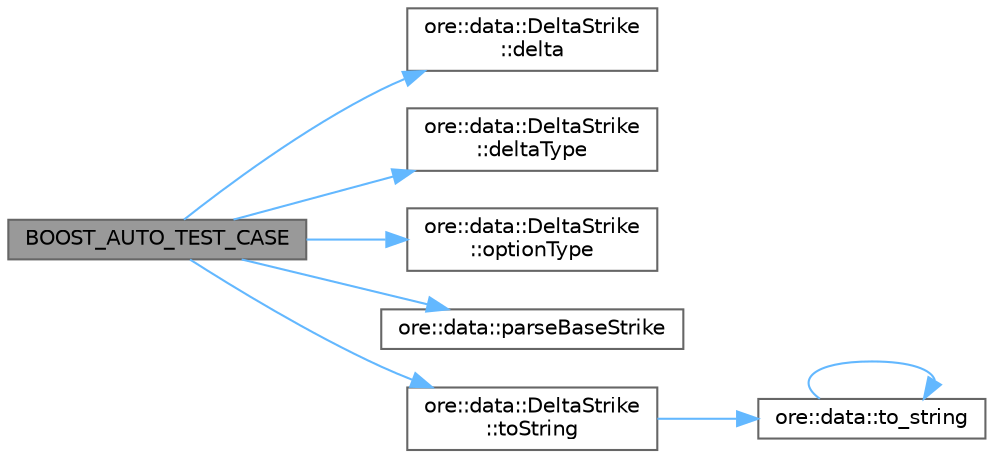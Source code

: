 digraph "BOOST_AUTO_TEST_CASE"
{
 // INTERACTIVE_SVG=YES
 // LATEX_PDF_SIZE
  bgcolor="transparent";
  edge [fontname=Helvetica,fontsize=10,labelfontname=Helvetica,labelfontsize=10];
  node [fontname=Helvetica,fontsize=10,shape=box,height=0.2,width=0.4];
  rankdir="LR";
  Node1 [label="BOOST_AUTO_TEST_CASE",height=0.2,width=0.4,color="gray40", fillcolor="grey60", style="filled", fontcolor="black",tooltip=" "];
  Node1 -> Node2 [color="steelblue1",style="solid"];
  Node2 [label="ore::data::DeltaStrike\l::delta",height=0.2,width=0.4,color="grey40", fillcolor="white", style="filled",URL="$classore_1_1data_1_1_delta_strike.html#a397f8534c2b3d08642e5040c40426ab7",tooltip="Return the delta level."];
  Node1 -> Node3 [color="steelblue1",style="solid"];
  Node3 [label="ore::data::DeltaStrike\l::deltaType",height=0.2,width=0.4,color="grey40", fillcolor="white", style="filled",URL="$classore_1_1data_1_1_delta_strike.html#abefcfd5c6716656494b043a052fb650b",tooltip="Return the delta type."];
  Node1 -> Node4 [color="steelblue1",style="solid"];
  Node4 [label="ore::data::DeltaStrike\l::optionType",height=0.2,width=0.4,color="grey40", fillcolor="white", style="filled",URL="$classore_1_1data_1_1_delta_strike.html#adb0ba825d3a506ae8445b023210c40ce",tooltip="Return the option type."];
  Node1 -> Node5 [color="steelblue1",style="solid"];
  Node5 [label="ore::data::parseBaseStrike",height=0.2,width=0.4,color="grey40", fillcolor="white", style="filled",URL="$namespaceore_1_1data.html#af07ebcb16f5c4b8f23aa841778ec1ede",tooltip="Parse a Strike from its string representation, strStrike."];
  Node1 -> Node6 [color="steelblue1",style="solid"];
  Node6 [label="ore::data::DeltaStrike\l::toString",height=0.2,width=0.4,color="grey40", fillcolor="white", style="filled",URL="$classore_1_1data_1_1_delta_strike.html#acc18036adaea83856c3e6069e90a3f97",tooltip=" "];
  Node6 -> Node7 [color="steelblue1",style="solid"];
  Node7 [label="ore::data::to_string",height=0.2,width=0.4,color="grey40", fillcolor="white", style="filled",URL="$namespaceore_1_1data.html#a86651dfeb5c18ee891f7a4734d8cf455",tooltip=" "];
  Node7 -> Node7 [color="steelblue1",style="solid"];
}
